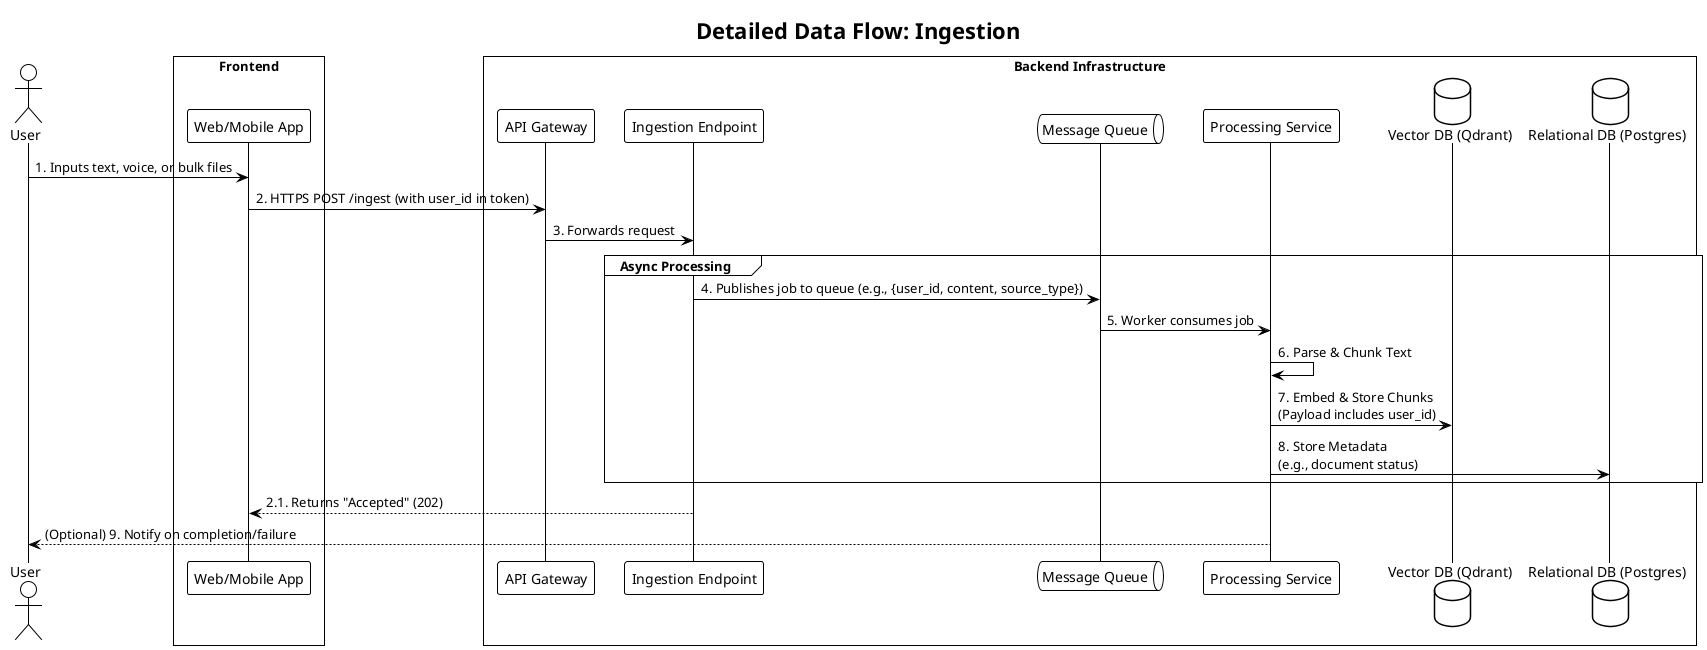 @startuml
!theme plain

title Detailed Data Flow: Ingestion

actor User

box "Frontend"
  participant "Web/Mobile App" as App
end box

box "Backend Infrastructure"
  participant "API Gateway" as APIGW
  participant "Ingestion Endpoint" as IngestAPI
  queue "Message Queue" as MQ
  participant "Processing Service" as Processor
  database "Vector DB (Qdrant)" as VDB
  database "Relational DB (Postgres)" as RDB
end box

User -> App: 1. Inputs text, voice, or bulk files
App -> APIGW: 2. HTTPS POST /ingest (with user_id in token)

APIGW -> IngestAPI: 3. Forwards request

group Async Processing
  IngestAPI -> MQ: 4. Publishes job to queue (e.g., {user_id, content, source_type})
  MQ -> Processor: 5. Worker consumes job
  Processor -> Processor: 6. Parse & Chunk Text
  Processor -> VDB: 7. Embed & Store Chunks\n(Payload includes user_id)
  Processor -> RDB: 8. Store Metadata\n(e.g., document status)
end

IngestAPI --> App: 2.1. Returns "Accepted" (202)
Processor --> User: (Optional) 9. Notify on completion/failure

@enduml 